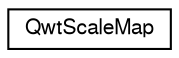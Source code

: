 digraph G
{
  edge [fontname="FreeSans",fontsize="10",labelfontname="FreeSans",labelfontsize="10"];
  node [fontname="FreeSans",fontsize="10",shape=record];
  rankdir="LR";
  Node1 [label="QwtScaleMap",height=0.2,width=0.4,color="black", fillcolor="white", style="filled",URL="$class_qwt_scale_map.html",tooltip="A scale map."];
}
